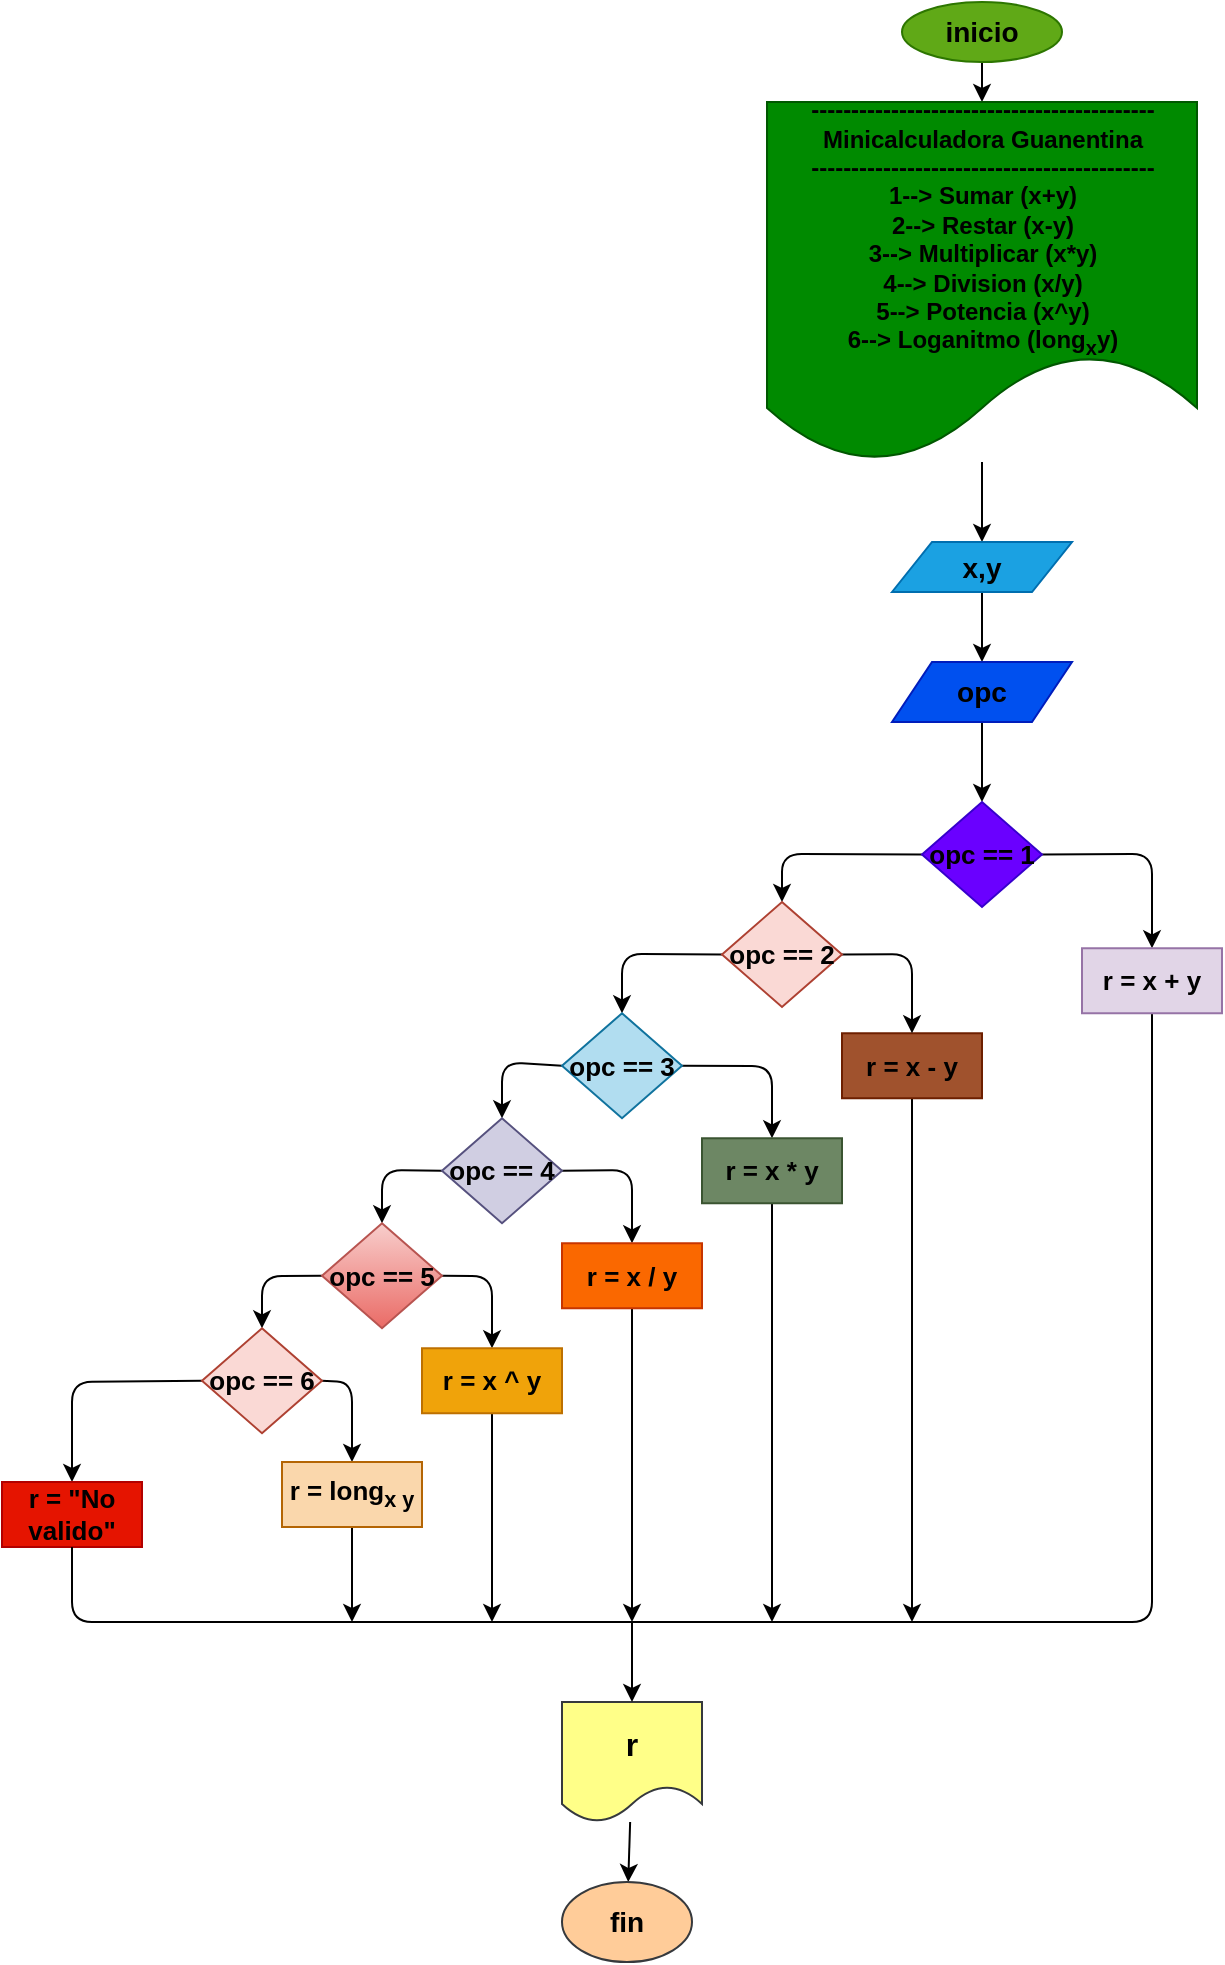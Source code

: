 <mxfile>
    <diagram id="l4yrOOhOqokm5gJQVhoG" name="Página-1">
        <mxGraphModel dx="607" dy="457" grid="1" gridSize="10" guides="1" tooltips="1" connect="1" arrows="1" fold="1" page="1" pageScale="1" pageWidth="1200" pageHeight="1600" math="0" shadow="0">
            <root>
                <mxCell id="0"/>
                <mxCell id="1" parent="0"/>
                <mxCell id="4" value="" style="edgeStyle=none;html=1;" parent="1" source="2" target="3" edge="1">
                    <mxGeometry relative="1" as="geometry"/>
                </mxCell>
                <mxCell id="2" value="&lt;font size=&quot;1&quot; color=&quot;#000000&quot;&gt;&lt;b style=&quot;font-size: 14px;&quot;&gt;inicio&lt;/b&gt;&lt;/font&gt;" style="ellipse;whiteSpace=wrap;html=1;fillColor=#60a917;fontColor=#ffffff;strokeColor=#2D7600;" parent="1" vertex="1">
                    <mxGeometry x="600" y="10" width="80" height="30" as="geometry"/>
                </mxCell>
                <mxCell id="6" value="" style="edgeStyle=none;html=1;" parent="1" source="3" target="5" edge="1">
                    <mxGeometry relative="1" as="geometry"/>
                </mxCell>
                <mxCell id="3" value="&lt;b style=&quot;&quot;&gt;&lt;font style=&quot;font-size: 12px;&quot; color=&quot;#000000&quot;&gt;-------------------------------------------&lt;br&gt;Minicalculadora Guanentina&lt;br&gt;-------------------------------------------&lt;br&gt;1--&amp;gt; Sumar (x+y)&lt;br&gt;2--&amp;gt; Restar (x-y)&lt;br&gt;3--&amp;gt; Multiplicar (x*y)&lt;br&gt;4--&amp;gt; Division (x/y)&lt;br&gt;5--&amp;gt; Potencia (x^y)&lt;br&gt;6--&amp;gt; Loganitmo (long&lt;sub&gt;x&lt;/sub&gt;y)&lt;/font&gt;&lt;/b&gt;" style="shape=document;whiteSpace=wrap;html=1;boundedLbl=1;fillColor=#008a00;fontColor=#ffffff;strokeColor=#005700;" parent="1" vertex="1">
                    <mxGeometry x="532.5" y="60" width="215" height="180" as="geometry"/>
                </mxCell>
                <mxCell id="8" value="" style="edgeStyle=none;html=1;" parent="1" source="5" target="7" edge="1">
                    <mxGeometry relative="1" as="geometry"/>
                </mxCell>
                <mxCell id="5" value="&lt;b&gt;&lt;font color=&quot;#000000&quot; style=&quot;font-size: 14px;&quot;&gt;x,y&lt;/font&gt;&lt;/b&gt;" style="shape=parallelogram;perimeter=parallelogramPerimeter;whiteSpace=wrap;html=1;fixedSize=1;fillColor=#1ba1e2;fontColor=#ffffff;strokeColor=#006EAF;" parent="1" vertex="1">
                    <mxGeometry x="595" y="280" width="90" height="25" as="geometry"/>
                </mxCell>
                <mxCell id="10" value="" style="edgeStyle=none;html=1;" parent="1" source="7" target="9" edge="1">
                    <mxGeometry relative="1" as="geometry"/>
                </mxCell>
                <mxCell id="7" value="&lt;b&gt;&lt;font color=&quot;#000000&quot; style=&quot;font-size: 14px;&quot;&gt;opc&lt;/font&gt;&lt;/b&gt;" style="shape=parallelogram;perimeter=parallelogramPerimeter;whiteSpace=wrap;html=1;fixedSize=1;fillColor=#0050ef;fontColor=#ffffff;strokeColor=#001DBC;" parent="1" vertex="1">
                    <mxGeometry x="595" y="340" width="90" height="30" as="geometry"/>
                </mxCell>
                <mxCell id="35" style="edgeStyle=none;html=1;exitX=0;exitY=0.5;exitDx=0;exitDy=0;entryX=0.5;entryY=0;entryDx=0;entryDy=0;" edge="1" parent="1" source="9" target="22">
                    <mxGeometry relative="1" as="geometry">
                        <Array as="points">
                            <mxPoint x="540" y="436"/>
                        </Array>
                    </mxGeometry>
                </mxCell>
                <mxCell id="36" style="edgeStyle=none;html=1;exitX=1;exitY=0.5;exitDx=0;exitDy=0;entryX=0.5;entryY=0;entryDx=0;entryDy=0;" edge="1" parent="1" source="9" target="63">
                    <mxGeometry relative="1" as="geometry">
                        <mxPoint x="730" y="462.5" as="targetPoint"/>
                        <Array as="points">
                            <mxPoint x="725" y="436"/>
                        </Array>
                    </mxGeometry>
                </mxCell>
                <mxCell id="9" value="&lt;b&gt;&lt;font color=&quot;#000000&quot; style=&quot;font-size: 13px;&quot;&gt;opc == 1&lt;/font&gt;&lt;/b&gt;" style="rhombus;whiteSpace=wrap;html=1;fillColor=#6a00ff;fontColor=#ffffff;strokeColor=#3700CC;" parent="1" vertex="1">
                    <mxGeometry x="610" y="410" width="60" height="52.5" as="geometry"/>
                </mxCell>
                <mxCell id="57" style="edgeStyle=none;html=1;exitX=0.5;exitY=1;exitDx=0;exitDy=0;" edge="1" parent="1" source="16">
                    <mxGeometry relative="1" as="geometry">
                        <mxPoint x="605" y="820" as="targetPoint"/>
                    </mxGeometry>
                </mxCell>
                <mxCell id="16" value="&lt;b&gt;&lt;font color=&quot;#000000&quot; style=&quot;font-size: 13px;&quot;&gt;r = x - y&lt;/font&gt;&lt;/b&gt;" style="rounded=0;whiteSpace=wrap;html=1;fillColor=#a0522d;fontColor=#ffffff;strokeColor=#6D1F00;" parent="1" vertex="1">
                    <mxGeometry x="570" y="525.63" width="70" height="32.5" as="geometry"/>
                </mxCell>
                <mxCell id="33" style="edgeStyle=none;html=1;exitX=0;exitY=0.5;exitDx=0;exitDy=0;entryX=0.5;entryY=0;entryDx=0;entryDy=0;" edge="1" parent="1" source="22" target="26">
                    <mxGeometry relative="1" as="geometry">
                        <Array as="points">
                            <mxPoint x="460" y="486"/>
                        </Array>
                    </mxGeometry>
                </mxCell>
                <mxCell id="34" style="edgeStyle=none;html=1;exitX=1;exitY=0.5;exitDx=0;exitDy=0;entryX=0.5;entryY=0;entryDx=0;entryDy=0;" edge="1" parent="1" source="22" target="16">
                    <mxGeometry relative="1" as="geometry">
                        <Array as="points">
                            <mxPoint x="605" y="486"/>
                        </Array>
                    </mxGeometry>
                </mxCell>
                <mxCell id="22" value="&lt;b&gt;&lt;font color=&quot;#000000&quot; style=&quot;font-size: 13px;&quot;&gt;opc == 2&lt;/font&gt;&lt;/b&gt;" style="rhombus;whiteSpace=wrap;html=1;fillColor=#fad9d5;strokeColor=#ae4132;" parent="1" vertex="1">
                    <mxGeometry x="510" y="460" width="60" height="52.5" as="geometry"/>
                </mxCell>
                <mxCell id="37" style="edgeStyle=none;html=1;exitX=0;exitY=0.5;exitDx=0;exitDy=0;entryX=0.5;entryY=0;entryDx=0;entryDy=0;" edge="1" parent="1" source="26" target="28">
                    <mxGeometry relative="1" as="geometry">
                        <Array as="points">
                            <mxPoint x="400" y="540"/>
                        </Array>
                    </mxGeometry>
                </mxCell>
                <mxCell id="44" style="edgeStyle=none;html=1;exitX=1;exitY=0.5;exitDx=0;exitDy=0;entryX=0.5;entryY=0;entryDx=0;entryDy=0;" edge="1" parent="1" source="26" target="40">
                    <mxGeometry relative="1" as="geometry">
                        <Array as="points">
                            <mxPoint x="535" y="542"/>
                        </Array>
                    </mxGeometry>
                </mxCell>
                <mxCell id="26" value="&lt;b&gt;&lt;font color=&quot;#000000&quot; style=&quot;font-size: 13px;&quot;&gt;opc == 3&lt;/font&gt;&lt;/b&gt;" style="rhombus;whiteSpace=wrap;html=1;fillColor=#b1ddf0;strokeColor=#10739e;" vertex="1" parent="1">
                    <mxGeometry x="430" y="515.63" width="60" height="52.5" as="geometry"/>
                </mxCell>
                <mxCell id="38" style="edgeStyle=none;html=1;exitX=0;exitY=0.5;exitDx=0;exitDy=0;entryX=0.5;entryY=0;entryDx=0;entryDy=0;" edge="1" parent="1" source="28" target="29">
                    <mxGeometry relative="1" as="geometry">
                        <Array as="points">
                            <mxPoint x="340" y="594"/>
                        </Array>
                    </mxGeometry>
                </mxCell>
                <mxCell id="45" style="edgeStyle=none;html=1;exitX=1;exitY=0.5;exitDx=0;exitDy=0;entryX=0.5;entryY=0;entryDx=0;entryDy=0;" edge="1" parent="1" source="28" target="41">
                    <mxGeometry relative="1" as="geometry">
                        <Array as="points">
                            <mxPoint x="465" y="594"/>
                        </Array>
                    </mxGeometry>
                </mxCell>
                <mxCell id="28" value="&lt;b&gt;&lt;font color=&quot;#000000&quot; style=&quot;font-size: 13px;&quot;&gt;opc == 4&lt;/font&gt;&lt;/b&gt;" style="rhombus;whiteSpace=wrap;html=1;fillColor=#d0cee2;strokeColor=#56517e;" vertex="1" parent="1">
                    <mxGeometry x="370" y="568.13" width="60" height="52.5" as="geometry"/>
                </mxCell>
                <mxCell id="39" style="edgeStyle=none;html=1;exitX=0;exitY=0.5;exitDx=0;exitDy=0;entryX=0.5;entryY=0;entryDx=0;entryDy=0;" edge="1" parent="1" source="29" target="30">
                    <mxGeometry relative="1" as="geometry">
                        <Array as="points">
                            <mxPoint x="280" y="647"/>
                        </Array>
                    </mxGeometry>
                </mxCell>
                <mxCell id="46" style="edgeStyle=none;html=1;exitX=1;exitY=0.5;exitDx=0;exitDy=0;entryX=0.5;entryY=0;entryDx=0;entryDy=0;" edge="1" parent="1" source="29" target="42">
                    <mxGeometry relative="1" as="geometry">
                        <Array as="points">
                            <mxPoint x="395" y="647"/>
                        </Array>
                    </mxGeometry>
                </mxCell>
                <mxCell id="29" value="&lt;b&gt;&lt;font color=&quot;#000000&quot; style=&quot;font-size: 13px;&quot;&gt;opc == 5&lt;/font&gt;&lt;/b&gt;" style="rhombus;whiteSpace=wrap;html=1;fillColor=#f8cecc;strokeColor=#b85450;gradientColor=#ea6b66;" vertex="1" parent="1">
                    <mxGeometry x="310" y="620.63" width="60" height="52.5" as="geometry"/>
                </mxCell>
                <mxCell id="47" style="edgeStyle=none;html=1;exitX=1;exitY=0.5;exitDx=0;exitDy=0;entryX=0.5;entryY=0;entryDx=0;entryDy=0;" edge="1" parent="1" source="30" target="43">
                    <mxGeometry relative="1" as="geometry">
                        <Array as="points">
                            <mxPoint x="325" y="700"/>
                        </Array>
                    </mxGeometry>
                </mxCell>
                <mxCell id="50" style="edgeStyle=none;html=1;exitX=0;exitY=0.5;exitDx=0;exitDy=0;entryX=0.5;entryY=0;entryDx=0;entryDy=0;" edge="1" parent="1" source="30" target="49">
                    <mxGeometry relative="1" as="geometry">
                        <Array as="points">
                            <mxPoint x="185" y="700"/>
                        </Array>
                    </mxGeometry>
                </mxCell>
                <mxCell id="30" value="&lt;b&gt;&lt;font color=&quot;#000000&quot; style=&quot;font-size: 13px;&quot;&gt;opc == 6&lt;/font&gt;&lt;/b&gt;" style="rhombus;whiteSpace=wrap;html=1;fillColor=#fad9d5;strokeColor=#ae4132;" vertex="1" parent="1">
                    <mxGeometry x="250" y="673.13" width="60" height="52.5" as="geometry"/>
                </mxCell>
                <mxCell id="56" style="edgeStyle=none;html=1;exitX=0.5;exitY=1;exitDx=0;exitDy=0;" edge="1" parent="1" source="40">
                    <mxGeometry relative="1" as="geometry">
                        <mxPoint x="535" y="820" as="targetPoint"/>
                    </mxGeometry>
                </mxCell>
                <mxCell id="40" value="&lt;b&gt;&lt;font color=&quot;#000000&quot; style=&quot;font-size: 13px;&quot;&gt;r = x * y&lt;/font&gt;&lt;/b&gt;" style="rounded=0;whiteSpace=wrap;html=1;fillColor=#6d8764;fontColor=#ffffff;strokeColor=#3A5431;" vertex="1" parent="1">
                    <mxGeometry x="500" y="578.13" width="70" height="32.5" as="geometry"/>
                </mxCell>
                <mxCell id="54" style="edgeStyle=none;html=1;exitX=0.5;exitY=1;exitDx=0;exitDy=0;" edge="1" parent="1" source="41">
                    <mxGeometry relative="1" as="geometry">
                        <mxPoint x="465" y="820" as="targetPoint"/>
                    </mxGeometry>
                </mxCell>
                <mxCell id="41" value="&lt;b&gt;&lt;font style=&quot;font-size: 13px;&quot;&gt;r = x / y&lt;/font&gt;&lt;/b&gt;" style="rounded=0;whiteSpace=wrap;html=1;fillColor=#fa6800;fontColor=#000000;strokeColor=#C73500;" vertex="1" parent="1">
                    <mxGeometry x="430" y="630.63" width="70" height="32.5" as="geometry"/>
                </mxCell>
                <mxCell id="53" style="edgeStyle=none;html=1;exitX=0.5;exitY=1;exitDx=0;exitDy=0;" edge="1" parent="1" source="42">
                    <mxGeometry relative="1" as="geometry">
                        <mxPoint x="395" y="820" as="targetPoint"/>
                    </mxGeometry>
                </mxCell>
                <mxCell id="42" value="&lt;b&gt;&lt;font style=&quot;font-size: 13px;&quot;&gt;r = x ^ y&lt;/font&gt;&lt;/b&gt;" style="rounded=0;whiteSpace=wrap;html=1;fillColor=#f0a30a;fontColor=#000000;strokeColor=#BD7000;" vertex="1" parent="1">
                    <mxGeometry x="360" y="683.13" width="70" height="32.5" as="geometry"/>
                </mxCell>
                <mxCell id="52" style="edgeStyle=none;html=1;exitX=0.5;exitY=1;exitDx=0;exitDy=0;" edge="1" parent="1" source="43">
                    <mxGeometry relative="1" as="geometry">
                        <mxPoint x="325" y="820" as="targetPoint"/>
                    </mxGeometry>
                </mxCell>
                <mxCell id="43" value="&lt;b style=&quot;font-size: 13px;&quot;&gt;&lt;font color=&quot;#000000&quot;&gt;r = long&lt;sub&gt;x y&lt;/sub&gt;&lt;/font&gt;&lt;/b&gt;" style="rounded=0;whiteSpace=wrap;html=1;fillColor=#fad7ac;strokeColor=#b46504;" vertex="1" parent="1">
                    <mxGeometry x="290" y="740" width="70" height="32.5" as="geometry"/>
                </mxCell>
                <mxCell id="49" value="&lt;b&gt;&lt;font color=&quot;#000000&quot; style=&quot;font-size: 13px;&quot;&gt;r = &quot;No valido&quot;&lt;/font&gt;&lt;/b&gt;" style="rounded=0;whiteSpace=wrap;html=1;fillColor=#e51400;fontColor=#ffffff;strokeColor=#B20000;" vertex="1" parent="1">
                    <mxGeometry x="150" y="750" width="70" height="32.5" as="geometry"/>
                </mxCell>
                <mxCell id="62" value="" style="edgeStyle=none;html=1;" edge="1" parent="1" source="58" target="61">
                    <mxGeometry relative="1" as="geometry"/>
                </mxCell>
                <mxCell id="58" value="&lt;b&gt;&lt;font color=&quot;#000000&quot; style=&quot;font-size: 16px;&quot;&gt;r&lt;/font&gt;&lt;/b&gt;" style="shape=document;whiteSpace=wrap;html=1;boundedLbl=1;fillColor=#ffff88;strokeColor=#36393d;" vertex="1" parent="1">
                    <mxGeometry x="430" y="860" width="70" height="60" as="geometry"/>
                </mxCell>
                <mxCell id="60" value="" style="endArrow=classic;html=1;entryX=0.5;entryY=0;entryDx=0;entryDy=0;" edge="1" parent="1" target="58">
                    <mxGeometry width="50" height="50" relative="1" as="geometry">
                        <mxPoint x="465" y="820" as="sourcePoint"/>
                        <mxPoint x="630" y="660" as="targetPoint"/>
                    </mxGeometry>
                </mxCell>
                <mxCell id="61" value="&lt;b&gt;&lt;font color=&quot;#000000&quot; style=&quot;font-size: 14px;&quot;&gt;fin&lt;/font&gt;&lt;/b&gt;" style="ellipse;whiteSpace=wrap;html=1;fillColor=#ffcc99;strokeColor=#36393d;" vertex="1" parent="1">
                    <mxGeometry x="430" y="950" width="65" height="40" as="geometry"/>
                </mxCell>
                <mxCell id="64" value="" style="endArrow=none;html=1;exitX=0.5;exitY=1;exitDx=0;exitDy=0;entryX=0.5;entryY=1;entryDx=0;entryDy=0;" edge="1" parent="1" source="49" target="63">
                    <mxGeometry width="50" height="50" relative="1" as="geometry">
                        <mxPoint x="185" y="782.5" as="sourcePoint"/>
                        <mxPoint x="730" y="490" as="targetPoint"/>
                        <Array as="points">
                            <mxPoint x="185" y="820"/>
                            <mxPoint x="725" y="820"/>
                        </Array>
                    </mxGeometry>
                </mxCell>
                <mxCell id="63" value="&lt;font color=&quot;#000000&quot; style=&quot;font-size: 13px;&quot;&gt;&lt;b&gt;r = x + y&lt;/b&gt;&lt;/font&gt;" style="rounded=0;whiteSpace=wrap;html=1;fillColor=#e1d5e7;strokeColor=#9673a6;" vertex="1" parent="1">
                    <mxGeometry x="690" y="483.13" width="70" height="32.5" as="geometry"/>
                </mxCell>
            </root>
        </mxGraphModel>
    </diagram>
</mxfile>